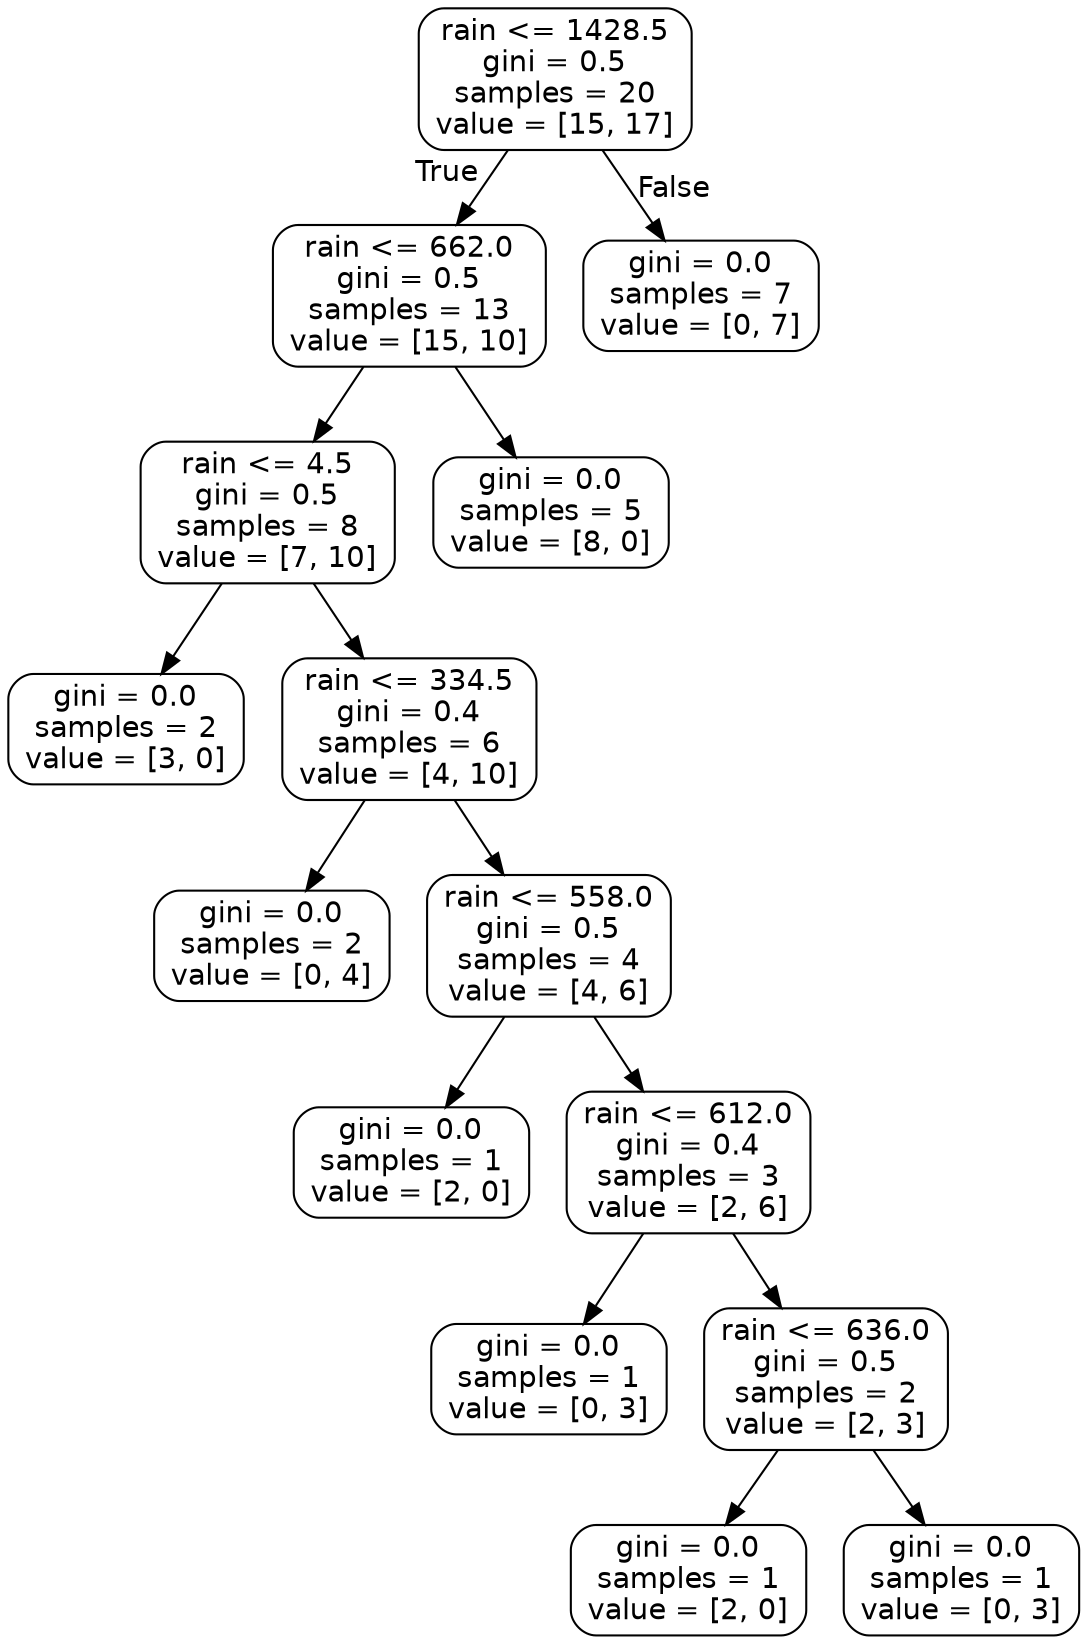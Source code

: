 digraph Tree {
node [shape=box, style="rounded", color="black", fontname=helvetica] ;
edge [fontname=helvetica] ;
0 [label="rain <= 1428.5\ngini = 0.5\nsamples = 20\nvalue = [15, 17]"] ;
1 [label="rain <= 662.0\ngini = 0.5\nsamples = 13\nvalue = [15, 10]"] ;
0 -> 1 [labeldistance=2.5, labelangle=45, headlabel="True"] ;
2 [label="rain <= 4.5\ngini = 0.5\nsamples = 8\nvalue = [7, 10]"] ;
1 -> 2 ;
3 [label="gini = 0.0\nsamples = 2\nvalue = [3, 0]"] ;
2 -> 3 ;
4 [label="rain <= 334.5\ngini = 0.4\nsamples = 6\nvalue = [4, 10]"] ;
2 -> 4 ;
5 [label="gini = 0.0\nsamples = 2\nvalue = [0, 4]"] ;
4 -> 5 ;
6 [label="rain <= 558.0\ngini = 0.5\nsamples = 4\nvalue = [4, 6]"] ;
4 -> 6 ;
7 [label="gini = 0.0\nsamples = 1\nvalue = [2, 0]"] ;
6 -> 7 ;
8 [label="rain <= 612.0\ngini = 0.4\nsamples = 3\nvalue = [2, 6]"] ;
6 -> 8 ;
9 [label="gini = 0.0\nsamples = 1\nvalue = [0, 3]"] ;
8 -> 9 ;
10 [label="rain <= 636.0\ngini = 0.5\nsamples = 2\nvalue = [2, 3]"] ;
8 -> 10 ;
11 [label="gini = 0.0\nsamples = 1\nvalue = [2, 0]"] ;
10 -> 11 ;
12 [label="gini = 0.0\nsamples = 1\nvalue = [0, 3]"] ;
10 -> 12 ;
13 [label="gini = 0.0\nsamples = 5\nvalue = [8, 0]"] ;
1 -> 13 ;
14 [label="gini = 0.0\nsamples = 7\nvalue = [0, 7]"] ;
0 -> 14 [labeldistance=2.5, labelangle=-45, headlabel="False"] ;
}